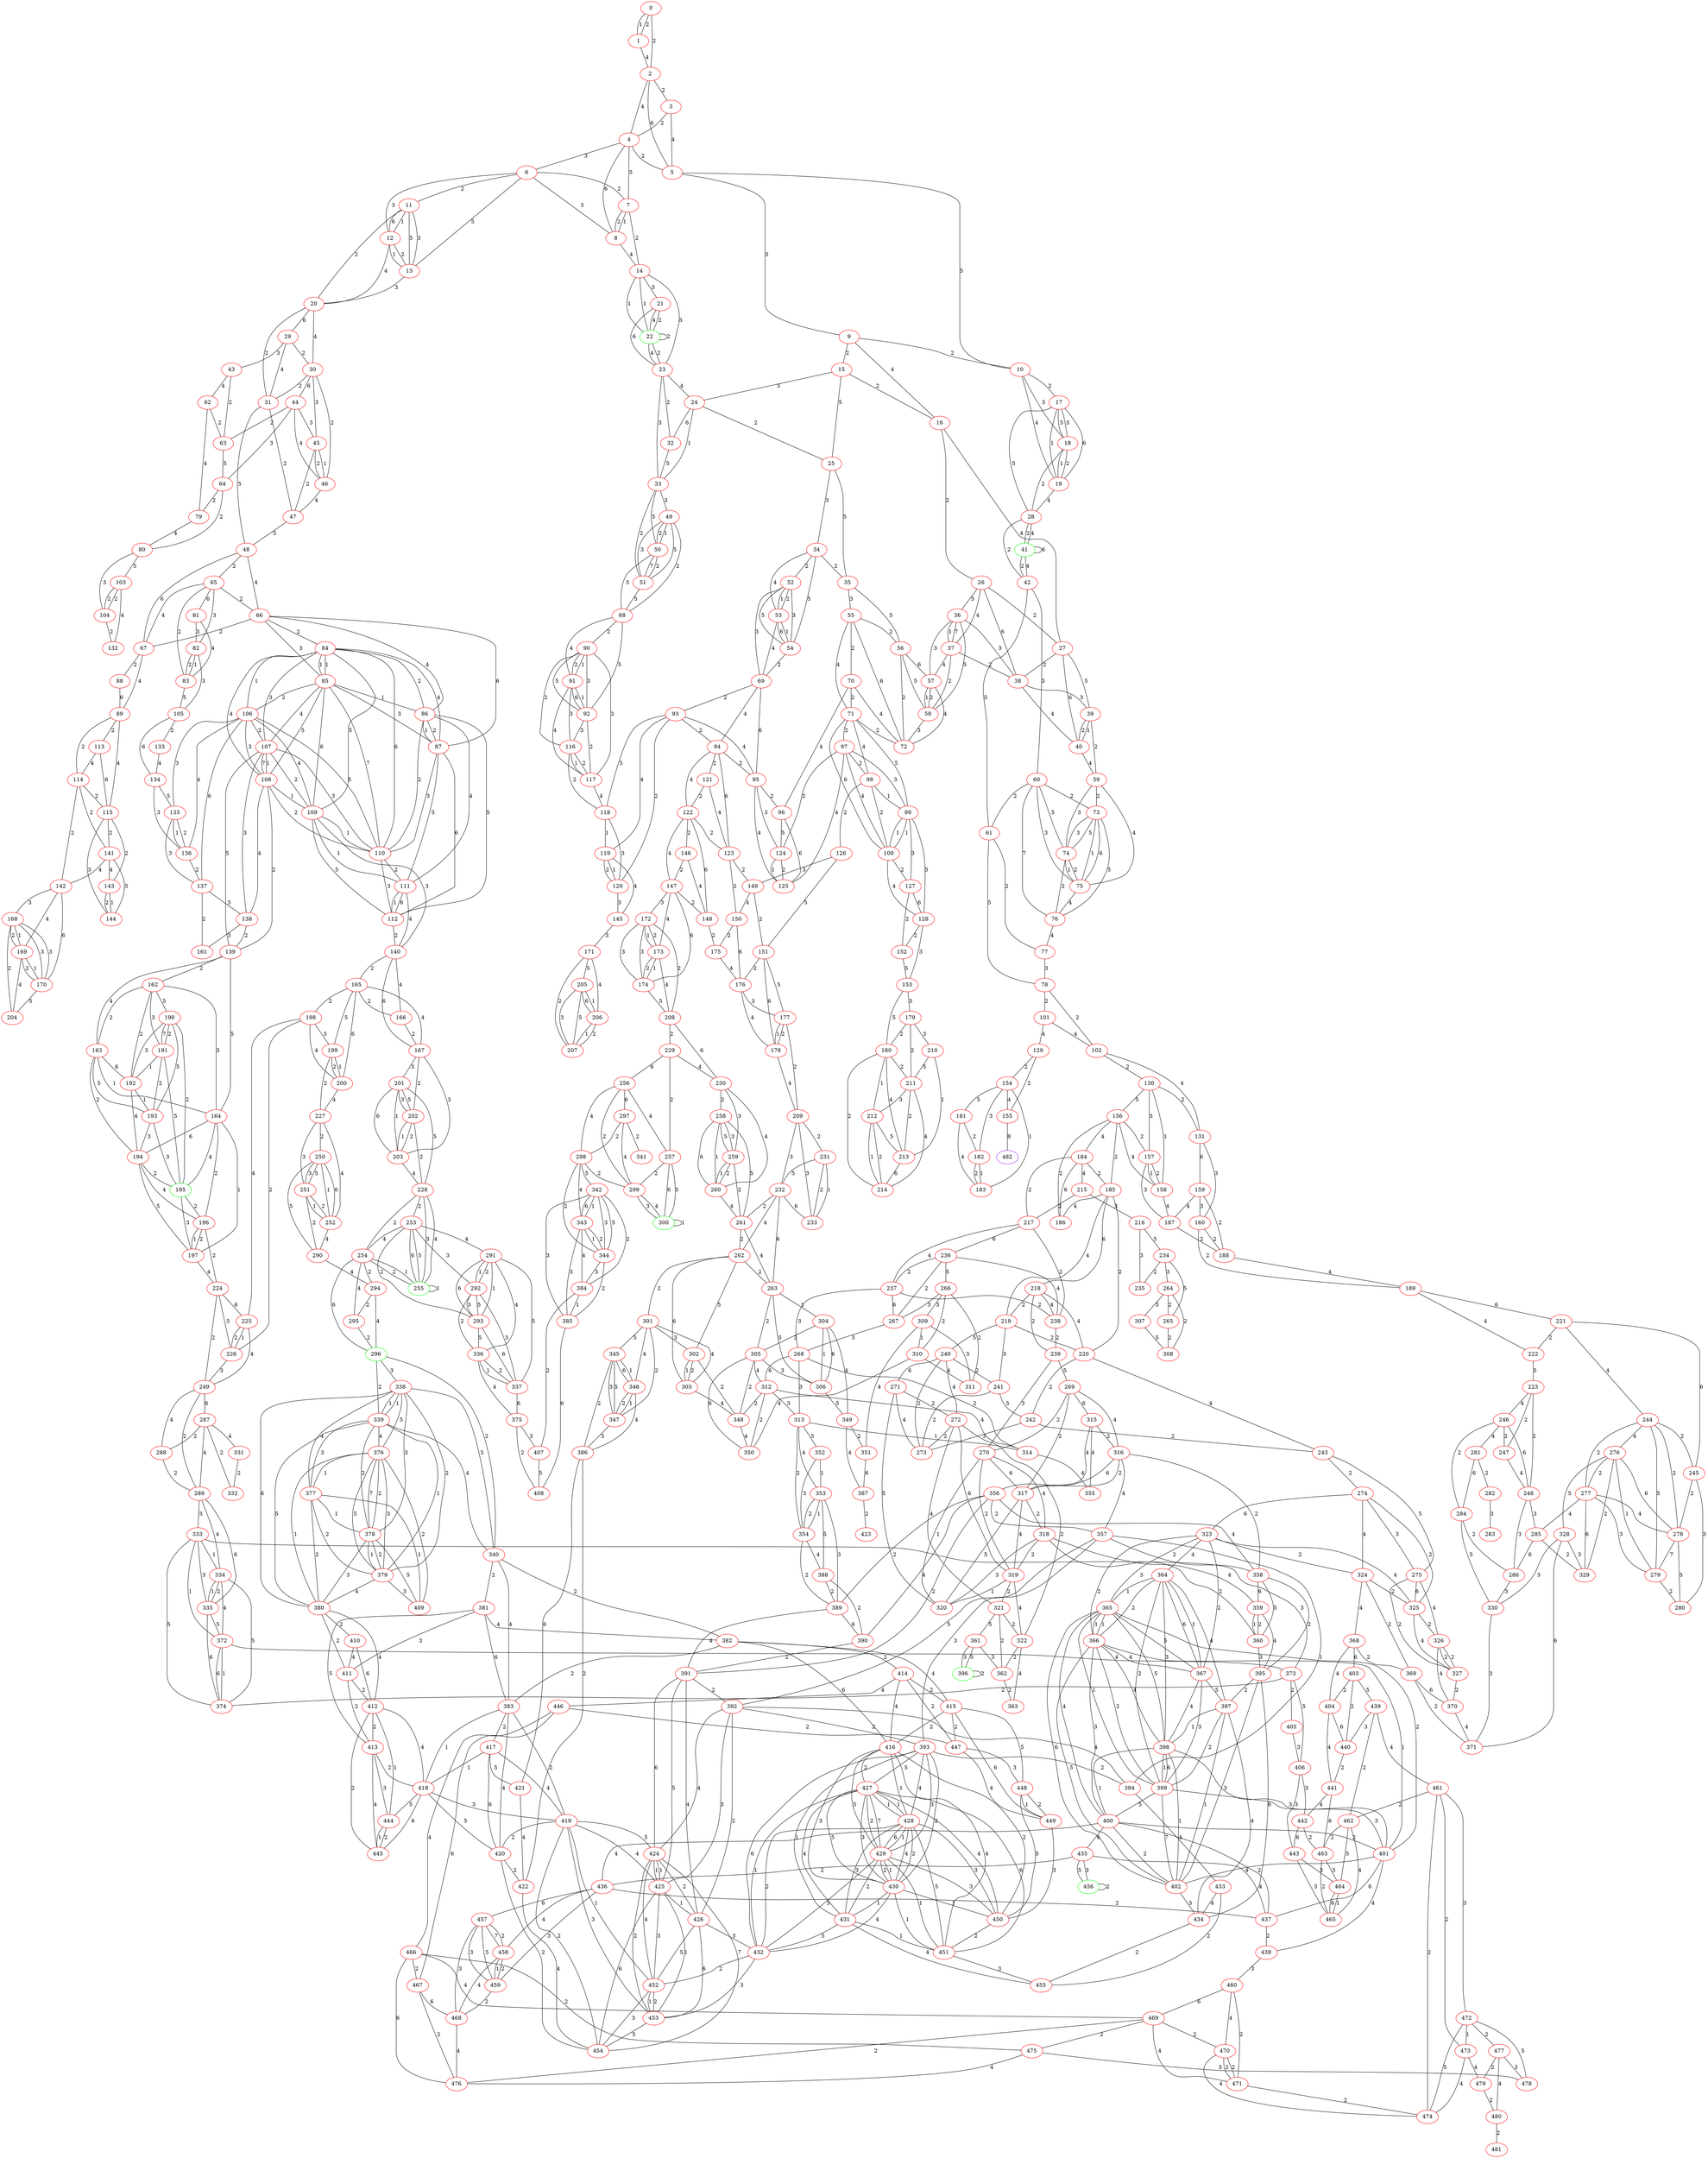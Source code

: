 graph "" {
0 [color=red, weight=1];
1 [color=red, weight=1];
2 [color=red, weight=1];
3 [color=red, weight=1];
4 [color=red, weight=1];
5 [color=red, weight=1];
6 [color=red, weight=1];
7 [color=red, weight=1];
8 [color=red, weight=1];
9 [color=red, weight=1];
10 [color=red, weight=1];
11 [color=red, weight=1];
12 [color=red, weight=1];
13 [color=red, weight=1];
14 [color=red, weight=1];
15 [color=red, weight=1];
16 [color=red, weight=1];
17 [color=red, weight=1];
18 [color=red, weight=1];
19 [color=red, weight=1];
20 [color=red, weight=1];
21 [color=red, weight=1];
22 [color=green, weight=2];
23 [color=red, weight=1];
24 [color=red, weight=1];
25 [color=red, weight=1];
26 [color=red, weight=1];
27 [color=red, weight=1];
28 [color=red, weight=1];
29 [color=red, weight=1];
30 [color=red, weight=1];
31 [color=red, weight=1];
32 [color=red, weight=1];
33 [color=red, weight=1];
34 [color=red, weight=1];
35 [color=red, weight=1];
36 [color=red, weight=1];
37 [color=red, weight=1];
38 [color=red, weight=1];
39 [color=red, weight=1];
40 [color=red, weight=1];
41 [color=green, weight=2];
42 [color=red, weight=1];
43 [color=red, weight=1];
44 [color=red, weight=1];
45 [color=red, weight=1];
46 [color=red, weight=1];
47 [color=red, weight=1];
48 [color=red, weight=1];
49 [color=red, weight=1];
50 [color=red, weight=1];
51 [color=red, weight=1];
52 [color=red, weight=1];
53 [color=red, weight=1];
54 [color=red, weight=1];
55 [color=red, weight=1];
56 [color=red, weight=1];
57 [color=red, weight=1];
58 [color=red, weight=1];
59 [color=red, weight=1];
60 [color=red, weight=1];
61 [color=red, weight=1];
62 [color=red, weight=1];
63 [color=red, weight=1];
64 [color=red, weight=1];
65 [color=red, weight=1];
66 [color=red, weight=1];
67 [color=red, weight=1];
68 [color=red, weight=1];
69 [color=red, weight=1];
70 [color=red, weight=1];
71 [color=red, weight=1];
72 [color=red, weight=1];
73 [color=red, weight=1];
74 [color=red, weight=1];
75 [color=red, weight=1];
76 [color=red, weight=1];
77 [color=red, weight=1];
78 [color=red, weight=1];
79 [color=red, weight=1];
80 [color=red, weight=1];
81 [color=red, weight=1];
82 [color=red, weight=1];
83 [color=red, weight=1];
84 [color=red, weight=1];
85 [color=red, weight=1];
86 [color=red, weight=1];
87 [color=red, weight=1];
88 [color=red, weight=1];
89 [color=red, weight=1];
90 [color=red, weight=1];
91 [color=red, weight=1];
92 [color=red, weight=1];
93 [color=red, weight=1];
94 [color=red, weight=1];
95 [color=red, weight=1];
96 [color=red, weight=1];
97 [color=red, weight=1];
98 [color=red, weight=1];
99 [color=red, weight=1];
100 [color=red, weight=1];
101 [color=red, weight=1];
102 [color=red, weight=1];
103 [color=red, weight=1];
104 [color=red, weight=1];
105 [color=red, weight=1];
106 [color=red, weight=1];
107 [color=red, weight=1];
108 [color=red, weight=1];
109 [color=red, weight=1];
110 [color=red, weight=1];
111 [color=red, weight=1];
112 [color=red, weight=1];
113 [color=red, weight=1];
114 [color=red, weight=1];
115 [color=red, weight=1];
116 [color=red, weight=1];
117 [color=red, weight=1];
118 [color=red, weight=1];
119 [color=red, weight=1];
120 [color=red, weight=1];
121 [color=red, weight=1];
122 [color=red, weight=1];
123 [color=red, weight=1];
124 [color=red, weight=1];
125 [color=red, weight=1];
126 [color=red, weight=1];
127 [color=red, weight=1];
128 [color=red, weight=1];
129 [color=red, weight=1];
130 [color=red, weight=1];
131 [color=red, weight=1];
132 [color=red, weight=1];
133 [color=red, weight=1];
134 [color=red, weight=1];
135 [color=red, weight=1];
136 [color=red, weight=1];
137 [color=red, weight=1];
138 [color=red, weight=1];
139 [color=red, weight=1];
140 [color=red, weight=1];
141 [color=red, weight=1];
142 [color=red, weight=1];
143 [color=red, weight=1];
144 [color=red, weight=1];
145 [color=red, weight=1];
146 [color=red, weight=1];
147 [color=red, weight=1];
148 [color=red, weight=1];
149 [color=red, weight=1];
150 [color=red, weight=1];
151 [color=red, weight=1];
152 [color=red, weight=1];
153 [color=red, weight=1];
154 [color=red, weight=1];
155 [color=red, weight=1];
156 [color=red, weight=1];
157 [color=red, weight=1];
158 [color=red, weight=1];
159 [color=red, weight=1];
160 [color=red, weight=1];
161 [color=red, weight=1];
162 [color=red, weight=1];
163 [color=red, weight=1];
164 [color=red, weight=1];
165 [color=red, weight=1];
166 [color=red, weight=1];
167 [color=red, weight=1];
168 [color=red, weight=1];
169 [color=red, weight=1];
170 [color=red, weight=1];
171 [color=red, weight=1];
172 [color=red, weight=1];
173 [color=red, weight=1];
174 [color=red, weight=1];
175 [color=red, weight=1];
176 [color=red, weight=1];
177 [color=red, weight=1];
178 [color=red, weight=1];
179 [color=red, weight=1];
180 [color=red, weight=1];
181 [color=red, weight=1];
182 [color=red, weight=1];
183 [color=red, weight=1];
184 [color=red, weight=1];
185 [color=red, weight=1];
186 [color=red, weight=1];
187 [color=red, weight=1];
188 [color=red, weight=1];
189 [color=red, weight=1];
190 [color=red, weight=1];
191 [color=red, weight=1];
192 [color=red, weight=1];
193 [color=red, weight=1];
194 [color=red, weight=1];
195 [color=green, weight=2];
196 [color=red, weight=1];
197 [color=red, weight=1];
198 [color=red, weight=1];
199 [color=red, weight=1];
200 [color=red, weight=1];
201 [color=red, weight=1];
202 [color=red, weight=1];
203 [color=red, weight=1];
204 [color=red, weight=1];
205 [color=red, weight=1];
206 [color=red, weight=1];
207 [color=red, weight=1];
208 [color=red, weight=1];
209 [color=red, weight=1];
210 [color=red, weight=1];
211 [color=red, weight=1];
212 [color=red, weight=1];
213 [color=red, weight=1];
214 [color=red, weight=1];
215 [color=red, weight=1];
216 [color=red, weight=1];
217 [color=red, weight=1];
218 [color=red, weight=1];
219 [color=red, weight=1];
220 [color=red, weight=1];
221 [color=red, weight=1];
222 [color=red, weight=1];
223 [color=red, weight=1];
224 [color=red, weight=1];
225 [color=red, weight=1];
226 [color=red, weight=1];
227 [color=red, weight=1];
228 [color=red, weight=1];
229 [color=red, weight=1];
230 [color=red, weight=1];
231 [color=red, weight=1];
232 [color=red, weight=1];
233 [color=red, weight=1];
234 [color=red, weight=1];
235 [color=red, weight=1];
236 [color=red, weight=1];
237 [color=red, weight=1];
238 [color=red, weight=1];
239 [color=red, weight=1];
240 [color=red, weight=1];
241 [color=red, weight=1];
242 [color=red, weight=1];
243 [color=red, weight=1];
244 [color=red, weight=1];
245 [color=red, weight=1];
246 [color=red, weight=1];
247 [color=red, weight=1];
248 [color=red, weight=1];
249 [color=red, weight=1];
250 [color=red, weight=1];
251 [color=red, weight=1];
252 [color=red, weight=1];
253 [color=red, weight=1];
254 [color=red, weight=1];
255 [color=green, weight=2];
256 [color=red, weight=1];
257 [color=red, weight=1];
258 [color=red, weight=1];
259 [color=red, weight=1];
260 [color=red, weight=1];
261 [color=red, weight=1];
262 [color=red, weight=1];
263 [color=red, weight=1];
264 [color=red, weight=1];
265 [color=red, weight=1];
266 [color=red, weight=1];
267 [color=red, weight=1];
268 [color=red, weight=1];
269 [color=red, weight=1];
270 [color=red, weight=1];
271 [color=red, weight=1];
272 [color=red, weight=1];
273 [color=red, weight=1];
274 [color=red, weight=1];
275 [color=red, weight=1];
276 [color=red, weight=1];
277 [color=red, weight=1];
278 [color=red, weight=1];
279 [color=red, weight=1];
280 [color=red, weight=1];
281 [color=red, weight=1];
282 [color=red, weight=1];
283 [color=red, weight=1];
284 [color=red, weight=1];
285 [color=red, weight=1];
286 [color=red, weight=1];
287 [color=red, weight=1];
288 [color=red, weight=1];
289 [color=red, weight=1];
290 [color=red, weight=1];
291 [color=red, weight=1];
292 [color=red, weight=1];
293 [color=red, weight=1];
294 [color=red, weight=1];
295 [color=red, weight=1];
296 [color=green, weight=2];
297 [color=red, weight=1];
298 [color=red, weight=1];
299 [color=red, weight=1];
300 [color=green, weight=2];
301 [color=red, weight=1];
302 [color=red, weight=1];
303 [color=red, weight=1];
304 [color=red, weight=1];
305 [color=red, weight=1];
306 [color=red, weight=1];
307 [color=red, weight=1];
308 [color=red, weight=1];
309 [color=red, weight=1];
310 [color=red, weight=1];
311 [color=red, weight=1];
312 [color=red, weight=1];
313 [color=red, weight=1];
314 [color=red, weight=1];
315 [color=red, weight=1];
316 [color=red, weight=1];
317 [color=red, weight=1];
318 [color=red, weight=1];
319 [color=red, weight=1];
320 [color=red, weight=1];
321 [color=red, weight=1];
322 [color=red, weight=1];
323 [color=red, weight=1];
324 [color=red, weight=1];
325 [color=red, weight=1];
326 [color=red, weight=1];
327 [color=red, weight=1];
328 [color=red, weight=1];
329 [color=red, weight=1];
330 [color=red, weight=1];
331 [color=red, weight=1];
332 [color=red, weight=1];
333 [color=red, weight=1];
334 [color=red, weight=1];
335 [color=red, weight=1];
336 [color=red, weight=1];
337 [color=red, weight=1];
338 [color=red, weight=1];
339 [color=red, weight=1];
340 [color=red, weight=1];
341 [color=red, weight=1];
342 [color=red, weight=1];
343 [color=red, weight=1];
344 [color=red, weight=1];
345 [color=red, weight=1];
346 [color=red, weight=1];
347 [color=red, weight=1];
348 [color=red, weight=1];
349 [color=red, weight=1];
350 [color=red, weight=1];
351 [color=red, weight=1];
352 [color=red, weight=1];
353 [color=red, weight=1];
354 [color=red, weight=1];
355 [color=red, weight=1];
356 [color=red, weight=1];
357 [color=red, weight=1];
358 [color=red, weight=1];
359 [color=red, weight=1];
360 [color=red, weight=1];
361 [color=red, weight=1];
362 [color=red, weight=1];
363 [color=red, weight=1];
364 [color=red, weight=1];
365 [color=red, weight=1];
366 [color=red, weight=1];
367 [color=red, weight=1];
368 [color=red, weight=1];
369 [color=red, weight=1];
370 [color=red, weight=1];
371 [color=red, weight=1];
372 [color=red, weight=1];
373 [color=red, weight=1];
374 [color=red, weight=1];
375 [color=red, weight=1];
376 [color=red, weight=1];
377 [color=red, weight=1];
378 [color=red, weight=1];
379 [color=red, weight=1];
380 [color=red, weight=1];
381 [color=red, weight=1];
382 [color=red, weight=1];
383 [color=red, weight=1];
384 [color=red, weight=1];
385 [color=red, weight=1];
386 [color=red, weight=1];
387 [color=red, weight=1];
388 [color=red, weight=1];
389 [color=red, weight=1];
390 [color=red, weight=1];
391 [color=red, weight=1];
392 [color=red, weight=1];
393 [color=red, weight=1];
394 [color=red, weight=1];
395 [color=red, weight=1];
396 [color=green, weight=2];
397 [color=red, weight=1];
398 [color=red, weight=1];
399 [color=red, weight=1];
400 [color=red, weight=1];
401 [color=red, weight=1];
402 [color=red, weight=1];
403 [color=red, weight=1];
404 [color=red, weight=1];
405 [color=red, weight=1];
406 [color=red, weight=1];
407 [color=red, weight=1];
408 [color=red, weight=1];
409 [color=red, weight=1];
410 [color=red, weight=1];
411 [color=red, weight=1];
412 [color=red, weight=1];
413 [color=red, weight=1];
414 [color=red, weight=1];
415 [color=red, weight=1];
416 [color=red, weight=1];
417 [color=red, weight=1];
418 [color=red, weight=1];
419 [color=red, weight=1];
420 [color=red, weight=1];
421 [color=red, weight=1];
422 [color=red, weight=1];
423 [color=red, weight=1];
424 [color=red, weight=1];
425 [color=red, weight=1];
426 [color=red, weight=1];
427 [color=red, weight=1];
428 [color=red, weight=1];
429 [color=red, weight=1];
430 [color=red, weight=1];
431 [color=red, weight=1];
432 [color=red, weight=1];
433 [color=red, weight=1];
434 [color=red, weight=1];
435 [color=red, weight=1];
436 [color=red, weight=1];
437 [color=red, weight=1];
438 [color=red, weight=1];
439 [color=red, weight=1];
440 [color=red, weight=1];
441 [color=red, weight=1];
442 [color=red, weight=1];
443 [color=red, weight=1];
444 [color=red, weight=1];
445 [color=red, weight=1];
446 [color=red, weight=1];
447 [color=red, weight=1];
448 [color=red, weight=1];
449 [color=red, weight=1];
450 [color=red, weight=1];
451 [color=red, weight=1];
452 [color=red, weight=1];
453 [color=red, weight=1];
454 [color=red, weight=1];
455 [color=red, weight=1];
456 [color=green, weight=2];
457 [color=red, weight=1];
458 [color=red, weight=1];
459 [color=red, weight=1];
460 [color=red, weight=1];
461 [color=red, weight=1];
462 [color=red, weight=1];
463 [color=red, weight=1];
464 [color=red, weight=1];
465 [color=red, weight=1];
466 [color=red, weight=1];
467 [color=red, weight=1];
468 [color=red, weight=1];
469 [color=red, weight=1];
470 [color=red, weight=1];
471 [color=red, weight=1];
472 [color=red, weight=1];
473 [color=red, weight=1];
474 [color=red, weight=1];
475 [color=red, weight=1];
476 [color=red, weight=1];
477 [color=red, weight=1];
478 [color=red, weight=1];
479 [color=red, weight=1];
480 [color=red, weight=1];
481 [color=red, weight=1];
482 [color=purple, weight=4];
0 -- 1  [key=0, label=2];
0 -- 1  [key=1, label=1];
0 -- 2  [key=0, label=2];
1 -- 2  [key=0, label=4];
2 -- 3  [key=0, label=2];
2 -- 4  [key=0, label=4];
2 -- 5  [key=0, label=6];
3 -- 4  [key=0, label=2];
3 -- 5  [key=0, label=4];
4 -- 5  [key=0, label=2];
4 -- 6  [key=0, label=3];
4 -- 7  [key=0, label=5];
4 -- 8  [key=0, label=6];
5 -- 9  [key=0, label=3];
5 -- 10  [key=0, label=5];
6 -- 7  [key=0, label=2];
6 -- 8  [key=0, label=3];
6 -- 11  [key=0, label=2];
6 -- 12  [key=0, label=3];
6 -- 13  [key=0, label=5];
7 -- 8  [key=0, label=2];
7 -- 8  [key=1, label=1];
7 -- 14  [key=0, label=2];
8 -- 14  [key=0, label=4];
9 -- 16  [key=0, label=4];
9 -- 10  [key=0, label=2];
9 -- 15  [key=0, label=2];
10 -- 18  [key=0, label=3];
10 -- 19  [key=0, label=4];
10 -- 17  [key=0, label=2];
11 -- 20  [key=0, label=2];
11 -- 12  [key=0, label=6];
11 -- 12  [key=1, label=1];
11 -- 13  [key=0, label=5];
11 -- 13  [key=1, label=3];
12 -- 20  [key=0, label=4];
12 -- 13  [key=0, label=1];
12 -- 13  [key=1, label=2];
13 -- 20  [key=0, label=3];
14 -- 23  [key=0, label=3];
14 -- 21  [key=0, label=3];
14 -- 22  [key=0, label=1];
14 -- 22  [key=1, label=1];
15 -- 24  [key=0, label=3];
15 -- 25  [key=0, label=5];
15 -- 16  [key=0, label=2];
16 -- 26  [key=0, label=2];
16 -- 27  [key=0, label=4];
17 -- 19  [key=0, label=6];
17 -- 19  [key=1, label=1];
17 -- 28  [key=0, label=5];
17 -- 18  [key=0, label=5];
17 -- 18  [key=1, label=3];
18 -- 19  [key=0, label=1];
18 -- 19  [key=1, label=2];
18 -- 28  [key=0, label=2];
19 -- 28  [key=0, label=4];
20 -- 29  [key=0, label=6];
20 -- 30  [key=0, label=4];
20 -- 31  [key=0, label=2];
21 -- 22  [key=0, label=2];
21 -- 22  [key=1, label=4];
21 -- 23  [key=0, label=6];
22 -- 22  [key=0, label=2];
22 -- 23  [key=0, label=4];
22 -- 23  [key=1, label=2];
23 -- 32  [key=0, label=2];
23 -- 33  [key=0, label=3];
23 -- 24  [key=0, label=4];
24 -- 32  [key=0, label=6];
24 -- 33  [key=0, label=1];
24 -- 25  [key=0, label=2];
25 -- 34  [key=0, label=3];
25 -- 35  [key=0, label=5];
26 -- 27  [key=0, label=2];
26 -- 36  [key=0, label=3];
26 -- 37  [key=0, label=4];
26 -- 38  [key=0, label=6];
27 -- 40  [key=0, label=6];
27 -- 38  [key=0, label=2];
27 -- 39  [key=0, label=5];
28 -- 41  [key=0, label=2];
28 -- 41  [key=1, label=4];
28 -- 42  [key=0, label=2];
29 -- 43  [key=0, label=3];
29 -- 30  [key=0, label=2];
29 -- 31  [key=0, label=4];
30 -- 44  [key=0, label=6];
30 -- 45  [key=0, label=3];
30 -- 46  [key=0, label=2];
30 -- 31  [key=0, label=2];
31 -- 48  [key=0, label=5];
31 -- 47  [key=0, label=2];
32 -- 33  [key=0, label=5];
33 -- 49  [key=0, label=3];
33 -- 50  [key=0, label=5];
33 -- 51  [key=0, label=2];
34 -- 35  [key=0, label=2];
34 -- 52  [key=0, label=2];
34 -- 53  [key=0, label=4];
34 -- 54  [key=0, label=5];
35 -- 56  [key=0, label=5];
35 -- 55  [key=0, label=3];
36 -- 57  [key=0, label=3];
36 -- 58  [key=0, label=5];
36 -- 37  [key=0, label=7];
36 -- 37  [key=1, label=1];
36 -- 38  [key=0, label=3];
37 -- 57  [key=0, label=4];
37 -- 58  [key=0, label=2];
37 -- 38  [key=0, label=2];
38 -- 39  [key=0, label=3];
38 -- 40  [key=0, label=4];
39 -- 40  [key=0, label=2];
39 -- 40  [key=1, label=1];
39 -- 59  [key=0, label=2];
40 -- 59  [key=0, label=4];
41 -- 41  [key=0, label=6];
41 -- 42  [key=0, label=4];
41 -- 42  [key=1, label=2];
42 -- 61  [key=0, label=5];
42 -- 60  [key=0, label=3];
43 -- 62  [key=0, label=4];
43 -- 63  [key=0, label=2];
44 -- 64  [key=0, label=3];
44 -- 46  [key=0, label=4];
44 -- 45  [key=0, label=3];
44 -- 63  [key=0, label=2];
45 -- 46  [key=0, label=1];
45 -- 46  [key=1, label=2];
45 -- 47  [key=0, label=2];
46 -- 47  [key=0, label=4];
47 -- 48  [key=0, label=3];
48 -- 65  [key=0, label=2];
48 -- 66  [key=0, label=4];
48 -- 67  [key=0, label=6];
49 -- 50  [key=0, label=2];
49 -- 50  [key=1, label=1];
49 -- 51  [key=0, label=5];
49 -- 51  [key=1, label=3];
49 -- 68  [key=0, label=2];
50 -- 51  [key=0, label=7];
50 -- 51  [key=1, label=2];
50 -- 68  [key=0, label=3];
51 -- 68  [key=0, label=5];
52 -- 53  [key=0, label=2];
52 -- 53  [key=1, label=1];
52 -- 54  [key=0, label=3];
52 -- 54  [key=1, label=5];
52 -- 69  [key=0, label=3];
53 -- 69  [key=0, label=4];
53 -- 54  [key=0, label=1];
53 -- 54  [key=1, label=6];
54 -- 69  [key=0, label=2];
55 -- 56  [key=0, label=2];
55 -- 72  [key=0, label=6];
55 -- 70  [key=0, label=2];
55 -- 71  [key=0, label=4];
56 -- 72  [key=0, label=2];
56 -- 57  [key=0, label=6];
56 -- 58  [key=0, label=5];
57 -- 72  [key=0, label=4];
57 -- 58  [key=0, label=2];
57 -- 58  [key=1, label=1];
58 -- 72  [key=0, label=3];
59 -- 73  [key=0, label=2];
59 -- 74  [key=0, label=3];
59 -- 75  [key=0, label=4];
60 -- 73  [key=0, label=2];
60 -- 74  [key=0, label=5];
60 -- 75  [key=0, label=3];
60 -- 76  [key=0, label=7];
60 -- 61  [key=0, label=2];
61 -- 77  [key=0, label=2];
61 -- 78  [key=0, label=5];
62 -- 63  [key=0, label=2];
62 -- 79  [key=0, label=4];
63 -- 64  [key=0, label=5];
64 -- 80  [key=0, label=2];
64 -- 79  [key=0, label=2];
65 -- 66  [key=0, label=2];
65 -- 67  [key=0, label=4];
65 -- 81  [key=0, label=6];
65 -- 82  [key=0, label=3];
65 -- 83  [key=0, label=2];
66 -- 67  [key=0, label=2];
66 -- 84  [key=0, label=2];
66 -- 85  [key=0, label=3];
66 -- 86  [key=0, label=4];
66 -- 87  [key=0, label=6];
67 -- 88  [key=0, label=2];
67 -- 89  [key=0, label=4];
68 -- 90  [key=0, label=2];
68 -- 91  [key=0, label=4];
68 -- 92  [key=0, label=5];
69 -- 93  [key=0, label=2];
69 -- 94  [key=0, label=4];
69 -- 95  [key=0, label=6];
70 -- 96  [key=0, label=4];
70 -- 72  [key=0, label=4];
70 -- 71  [key=0, label=2];
71 -- 97  [key=0, label=2];
71 -- 98  [key=0, label=4];
71 -- 99  [key=0, label=5];
71 -- 100  [key=0, label=6];
71 -- 72  [key=0, label=2];
73 -- 76  [key=0, label=5];
73 -- 74  [key=0, label=3];
73 -- 74  [key=1, label=5];
73 -- 75  [key=0, label=1];
73 -- 75  [key=1, label=6];
74 -- 76  [key=0, label=2];
74 -- 75  [key=0, label=2];
74 -- 75  [key=1, label=1];
75 -- 76  [key=0, label=4];
76 -- 77  [key=0, label=4];
77 -- 78  [key=0, label=3];
78 -- 101  [key=0, label=2];
78 -- 102  [key=0, label=2];
79 -- 80  [key=0, label=4];
80 -- 104  [key=0, label=3];
80 -- 103  [key=0, label=5];
81 -- 82  [key=0, label=3];
81 -- 83  [key=0, label=4];
82 -- 105  [key=0, label=3];
82 -- 83  [key=0, label=2];
82 -- 83  [key=1, label=1];
83 -- 105  [key=0, label=5];
84 -- 106  [key=0, label=1];
84 -- 107  [key=0, label=3];
84 -- 108  [key=0, label=4];
84 -- 109  [key=0, label=5];
84 -- 110  [key=0, label=6];
84 -- 85  [key=0, label=1];
84 -- 85  [key=1, label=1];
84 -- 86  [key=0, label=2];
84 -- 87  [key=0, label=4];
85 -- 106  [key=0, label=2];
85 -- 107  [key=0, label=4];
85 -- 108  [key=0, label=5];
85 -- 109  [key=0, label=6];
85 -- 110  [key=0, label=7];
85 -- 86  [key=0, label=1];
85 -- 87  [key=0, label=3];
86 -- 110  [key=0, label=2];
86 -- 111  [key=0, label=4];
86 -- 112  [key=0, label=5];
86 -- 87  [key=0, label=1];
86 -- 87  [key=1, label=2];
87 -- 110  [key=0, label=3];
87 -- 111  [key=0, label=5];
87 -- 112  [key=0, label=6];
88 -- 89  [key=0, label=6];
89 -- 113  [key=0, label=2];
89 -- 114  [key=0, label=2];
89 -- 115  [key=0, label=4];
90 -- 116  [key=0, label=2];
90 -- 91  [key=0, label=1];
90 -- 91  [key=1, label=2];
90 -- 92  [key=0, label=5];
90 -- 92  [key=1, label=3];
90 -- 117  [key=0, label=3];
91 -- 116  [key=0, label=3];
91 -- 92  [key=0, label=6];
91 -- 92  [key=1, label=1];
91 -- 117  [key=0, label=4];
92 -- 116  [key=0, label=3];
92 -- 117  [key=0, label=2];
93 -- 118  [key=0, label=5];
93 -- 119  [key=0, label=4];
93 -- 120  [key=0, label=2];
93 -- 94  [key=0, label=2];
93 -- 95  [key=0, label=4];
94 -- 121  [key=0, label=2];
94 -- 122  [key=0, label=4];
94 -- 123  [key=0, label=6];
94 -- 95  [key=0, label=2];
95 -- 96  [key=0, label=2];
95 -- 124  [key=0, label=3];
95 -- 125  [key=0, label=4];
96 -- 124  [key=0, label=5];
96 -- 125  [key=0, label=6];
97 -- 98  [key=0, label=2];
97 -- 99  [key=0, label=3];
97 -- 100  [key=0, label=4];
97 -- 124  [key=0, label=2];
97 -- 125  [key=0, label=4];
98 -- 99  [key=0, label=1];
98 -- 100  [key=0, label=2];
98 -- 126  [key=0, label=2];
99 -- 128  [key=0, label=3];
99 -- 100  [key=0, label=1];
99 -- 100  [key=1, label=1];
99 -- 127  [key=0, label=3];
100 -- 128  [key=0, label=4];
100 -- 127  [key=0, label=2];
101 -- 129  [key=0, label=4];
101 -- 102  [key=0, label=4];
102 -- 130  [key=0, label=2];
102 -- 131  [key=0, label=4];
103 -- 104  [key=0, label=2];
103 -- 104  [key=1, label=2];
103 -- 132  [key=0, label=4];
104 -- 132  [key=0, label=2];
105 -- 133  [key=0, label=2];
105 -- 134  [key=0, label=6];
106 -- 135  [key=0, label=3];
106 -- 136  [key=0, label=4];
106 -- 137  [key=0, label=6];
106 -- 107  [key=0, label=2];
106 -- 108  [key=0, label=3];
106 -- 109  [key=0, label=4];
106 -- 110  [key=0, label=5];
107 -- 139  [key=0, label=5];
107 -- 108  [key=0, label=7];
107 -- 108  [key=1, label=1];
107 -- 109  [key=0, label=2];
107 -- 110  [key=0, label=3];
107 -- 138  [key=0, label=3];
108 -- 139  [key=0, label=2];
108 -- 109  [key=0, label=1];
108 -- 110  [key=0, label=2];
108 -- 138  [key=0, label=4];
109 -- 140  [key=0, label=3];
109 -- 110  [key=0, label=1];
109 -- 111  [key=0, label=1];
109 -- 112  [key=0, label=5];
110 -- 111  [key=0, label=2];
110 -- 112  [key=0, label=3];
111 -- 140  [key=0, label=4];
111 -- 112  [key=0, label=1];
111 -- 112  [key=1, label=6];
112 -- 140  [key=0, label=2];
113 -- 114  [key=0, label=4];
113 -- 115  [key=0, label=6];
114 -- 115  [key=0, label=2];
114 -- 141  [key=0, label=2];
114 -- 142  [key=0, label=2];
115 -- 141  [key=0, label=2];
115 -- 143  [key=0, label=2];
115 -- 144  [key=0, label=3];
116 -- 117  [key=0, label=1];
116 -- 117  [key=1, label=2];
116 -- 118  [key=0, label=2];
117 -- 118  [key=0, label=4];
118 -- 120  [key=0, label=3];
118 -- 119  [key=0, label=1];
119 -- 120  [key=0, label=2];
119 -- 120  [key=1, label=1];
119 -- 145  [key=0, label=4];
120 -- 145  [key=0, label=3];
121 -- 122  [key=0, label=2];
121 -- 123  [key=0, label=4];
122 -- 146  [key=0, label=2];
122 -- 147  [key=0, label=4];
122 -- 148  [key=0, label=6];
122 -- 123  [key=0, label=2];
123 -- 149  [key=0, label=2];
123 -- 150  [key=0, label=2];
124 -- 125  [key=0, label=1];
124 -- 125  [key=1, label=2];
126 -- 149  [key=0, label=3];
126 -- 151  [key=0, label=5];
127 -- 128  [key=0, label=6];
127 -- 152  [key=0, label=2];
128 -- 152  [key=0, label=2];
128 -- 153  [key=0, label=3];
129 -- 154  [key=0, label=2];
129 -- 155  [key=0, label=2];
130 -- 131  [key=0, label=2];
130 -- 156  [key=0, label=5];
130 -- 157  [key=0, label=3];
130 -- 158  [key=0, label=1];
131 -- 160  [key=0, label=3];
131 -- 159  [key=0, label=6];
133 -- 134  [key=0, label=4];
134 -- 136  [key=0, label=3];
134 -- 135  [key=0, label=5];
135 -- 136  [key=0, label=1];
135 -- 136  [key=1, label=2];
135 -- 137  [key=0, label=3];
136 -- 137  [key=0, label=2];
137 -- 161  [key=0, label=2];
137 -- 138  [key=0, label=5];
138 -- 139  [key=0, label=2];
138 -- 161  [key=0, label=3];
139 -- 162  [key=0, label=2];
139 -- 163  [key=0, label=4];
139 -- 164  [key=0, label=5];
140 -- 165  [key=0, label=2];
140 -- 166  [key=0, label=4];
140 -- 167  [key=0, label=6];
141 -- 144  [key=0, label=5];
141 -- 142  [key=0, label=4];
141 -- 143  [key=0, label=4];
142 -- 168  [key=0, label=3];
142 -- 169  [key=0, label=4];
142 -- 170  [key=0, label=6];
143 -- 144  [key=0, label=2];
143 -- 144  [key=1, label=1];
145 -- 171  [key=0, label=3];
146 -- 147  [key=0, label=2];
146 -- 148  [key=0, label=4];
147 -- 172  [key=0, label=3];
147 -- 173  [key=0, label=4];
147 -- 174  [key=0, label=6];
147 -- 148  [key=0, label=2];
148 -- 175  [key=0, label=2];
149 -- 150  [key=0, label=4];
149 -- 151  [key=0, label=2];
150 -- 176  [key=0, label=6];
150 -- 175  [key=0, label=2];
151 -- 176  [key=0, label=2];
151 -- 177  [key=0, label=5];
151 -- 178  [key=0, label=6];
152 -- 153  [key=0, label=5];
153 -- 179  [key=0, label=3];
153 -- 180  [key=0, label=5];
154 -- 155  [key=0, label=4];
154 -- 181  [key=0, label=5];
154 -- 182  [key=0, label=3];
154 -- 183  [key=0, label=1];
155 -- 482  [key=0, label=8];
156 -- 184  [key=0, label=4];
156 -- 185  [key=0, label=2];
156 -- 186  [key=0, label=2];
156 -- 157  [key=0, label=2];
156 -- 158  [key=0, label=4];
157 -- 187  [key=0, label=3];
157 -- 158  [key=0, label=1];
157 -- 158  [key=1, label=2];
158 -- 187  [key=0, label=4];
159 -- 160  [key=0, label=3];
159 -- 187  [key=0, label=4];
159 -- 188  [key=0, label=2];
160 -- 188  [key=0, label=2];
160 -- 189  [key=0, label=2];
162 -- 192  [key=0, label=2];
162 -- 163  [key=0, label=2];
162 -- 164  [key=0, label=3];
162 -- 190  [key=0, label=5];
162 -- 191  [key=0, label=3];
163 -- 192  [key=0, label=6];
163 -- 193  [key=0, label=5];
163 -- 194  [key=0, label=2];
163 -- 164  [key=0, label=1];
164 -- 194  [key=0, label=6];
164 -- 195  [key=0, label=4];
164 -- 196  [key=0, label=2];
164 -- 197  [key=0, label=1];
165 -- 198  [key=0, label=2];
165 -- 166  [key=0, label=2];
165 -- 167  [key=0, label=4];
165 -- 200  [key=0, label=6];
165 -- 199  [key=0, label=5];
166 -- 167  [key=0, label=2];
167 -- 201  [key=0, label=3];
167 -- 202  [key=0, label=2];
167 -- 203  [key=0, label=3];
168 -- 169  [key=0, label=2];
168 -- 169  [key=1, label=1];
168 -- 170  [key=0, label=3];
168 -- 170  [key=1, label=3];
168 -- 204  [key=0, label=2];
169 -- 170  [key=0, label=1];
169 -- 170  [key=1, label=2];
169 -- 204  [key=0, label=4];
170 -- 204  [key=0, label=5];
171 -- 205  [key=0, label=5];
171 -- 206  [key=0, label=4];
171 -- 207  [key=0, label=2];
172 -- 208  [key=0, label=2];
172 -- 173  [key=0, label=2];
172 -- 173  [key=1, label=1];
172 -- 174  [key=0, label=3];
172 -- 174  [key=1, label=3];
173 -- 208  [key=0, label=4];
173 -- 174  [key=0, label=1];
173 -- 174  [key=1, label=2];
174 -- 208  [key=0, label=5];
175 -- 176  [key=0, label=4];
176 -- 177  [key=0, label=3];
176 -- 178  [key=0, label=4];
177 -- 209  [key=0, label=2];
177 -- 178  [key=0, label=1];
177 -- 178  [key=1, label=2];
178 -- 209  [key=0, label=4];
179 -- 210  [key=0, label=3];
179 -- 211  [key=0, label=2];
179 -- 180  [key=0, label=2];
180 -- 211  [key=0, label=2];
180 -- 212  [key=0, label=1];
180 -- 213  [key=0, label=4];
180 -- 214  [key=0, label=2];
181 -- 182  [key=0, label=2];
181 -- 183  [key=0, label=4];
182 -- 183  [key=0, label=1];
182 -- 183  [key=1, label=2];
184 -- 217  [key=0, label=2];
184 -- 186  [key=0, label=6];
184 -- 185  [key=0, label=2];
184 -- 215  [key=0, label=4];
185 -- 186  [key=0, label=4];
185 -- 219  [key=0, label=4];
185 -- 220  [key=0, label=2];
185 -- 218  [key=0, label=6];
187 -- 188  [key=0, label=2];
188 -- 189  [key=0, label=4];
189 -- 221  [key=0, label=6];
189 -- 222  [key=0, label=4];
190 -- 192  [key=0, label=3];
190 -- 193  [key=0, label=5];
190 -- 195  [key=0, label=2];
190 -- 191  [key=0, label=2];
190 -- 191  [key=1, label=7];
191 -- 192  [key=0, label=1];
191 -- 193  [key=0, label=2];
191 -- 195  [key=0, label=5];
192 -- 193  [key=0, label=1];
192 -- 194  [key=0, label=4];
193 -- 194  [key=0, label=3];
193 -- 195  [key=0, label=3];
194 -- 196  [key=0, label=4];
194 -- 197  [key=0, label=5];
194 -- 195  [key=0, label=2];
195 -- 196  [key=0, label=2];
195 -- 197  [key=0, label=3];
196 -- 224  [key=0, label=2];
196 -- 197  [key=0, label=2];
196 -- 197  [key=1, label=1];
197 -- 224  [key=0, label=4];
198 -- 200  [key=0, label=4];
198 -- 225  [key=0, label=4];
198 -- 226  [key=0, label=2];
198 -- 199  [key=0, label=3];
199 -- 200  [key=0, label=1];
199 -- 200  [key=1, label=2];
199 -- 227  [key=0, label=2];
200 -- 227  [key=0, label=4];
201 -- 202  [key=0, label=5];
201 -- 202  [key=1, label=3];
201 -- 203  [key=0, label=6];
201 -- 203  [key=1, label=1];
201 -- 228  [key=0, label=5];
202 -- 203  [key=0, label=1];
202 -- 203  [key=1, label=2];
202 -- 228  [key=0, label=2];
203 -- 228  [key=0, label=4];
205 -- 206  [key=0, label=1];
205 -- 206  [key=1, label=6];
205 -- 207  [key=0, label=3];
205 -- 207  [key=1, label=5];
206 -- 207  [key=0, label=2];
206 -- 207  [key=1, label=1];
208 -- 229  [key=0, label=2];
208 -- 230  [key=0, label=6];
209 -- 232  [key=0, label=3];
209 -- 233  [key=0, label=3];
209 -- 231  [key=0, label=2];
210 -- 213  [key=0, label=1];
210 -- 211  [key=0, label=5];
211 -- 212  [key=0, label=3];
211 -- 213  [key=0, label=2];
211 -- 214  [key=0, label=4];
212 -- 213  [key=0, label=5];
212 -- 214  [key=0, label=1];
212 -- 214  [key=1, label=2];
213 -- 214  [key=0, label=6];
215 -- 217  [key=0, label=2];
215 -- 216  [key=0, label=3];
216 -- 234  [key=0, label=5];
216 -- 235  [key=0, label=3];
217 -- 236  [key=0, label=6];
217 -- 237  [key=0, label=4];
217 -- 238  [key=0, label=2];
218 -- 219  [key=0, label=2];
218 -- 220  [key=0, label=4];
218 -- 238  [key=0, label=4];
218 -- 239  [key=0, label=2];
219 -- 240  [key=0, label=5];
219 -- 241  [key=0, label=3];
219 -- 220  [key=0, label=2];
220 -- 242  [key=0, label=2];
220 -- 243  [key=0, label=4];
221 -- 244  [key=0, label=4];
221 -- 222  [key=0, label=2];
221 -- 245  [key=0, label=6];
222 -- 223  [key=0, label=5];
223 -- 248  [key=0, label=2];
223 -- 246  [key=0, label=4];
223 -- 247  [key=0, label=2];
224 -- 225  [key=0, label=6];
224 -- 226  [key=0, label=5];
224 -- 249  [key=0, label=2];
225 -- 249  [key=0, label=4];
225 -- 226  [key=0, label=1];
225 -- 226  [key=1, label=2];
226 -- 249  [key=0, label=3];
227 -- 250  [key=0, label=2];
227 -- 251  [key=0, label=3];
227 -- 252  [key=0, label=4];
228 -- 253  [key=0, label=2];
228 -- 254  [key=0, label=2];
228 -- 255  [key=0, label=3];
228 -- 255  [key=1, label=4];
229 -- 256  [key=0, label=6];
229 -- 230  [key=0, label=4];
229 -- 257  [key=0, label=2];
230 -- 258  [key=0, label=2];
230 -- 259  [key=0, label=3];
230 -- 260  [key=0, label=4];
231 -- 232  [key=0, label=5];
231 -- 233  [key=0, label=2];
231 -- 233  [key=1, label=1];
232 -- 261  [key=0, label=2];
232 -- 262  [key=0, label=4];
232 -- 263  [key=0, label=6];
232 -- 233  [key=0, label=6];
234 -- 264  [key=0, label=3];
234 -- 265  [key=0, label=5];
234 -- 235  [key=0, label=2];
236 -- 266  [key=0, label=5];
236 -- 267  [key=0, label=2];
236 -- 237  [key=0, label=2];
236 -- 238  [key=0, label=4];
237 -- 267  [key=0, label=6];
237 -- 238  [key=0, label=2];
237 -- 268  [key=0, label=3];
238 -- 239  [key=0, label=2];
239 -- 269  [key=0, label=5];
239 -- 270  [key=0, label=3];
240 -- 272  [key=0, label=4];
240 -- 241  [key=0, label=2];
240 -- 273  [key=0, label=2];
240 -- 271  [key=0, label=6];
241 -- 273  [key=0, label=2];
241 -- 242  [key=0, label=5];
242 -- 243  [key=0, label=2];
242 -- 273  [key=0, label=3];
243 -- 275  [key=0, label=5];
243 -- 274  [key=0, label=2];
244 -- 276  [key=0, label=4];
244 -- 277  [key=0, label=2];
244 -- 278  [key=0, label=2];
244 -- 279  [key=0, label=5];
244 -- 245  [key=0, label=2];
245 -- 280  [key=0, label=3];
245 -- 278  [key=0, label=2];
246 -- 248  [key=0, label=6];
246 -- 281  [key=0, label=4];
246 -- 247  [key=0, label=2];
246 -- 284  [key=0, label=2];
247 -- 248  [key=0, label=4];
248 -- 286  [key=0, label=3];
248 -- 285  [key=0, label=3];
249 -- 289  [key=0, label=2];
249 -- 288  [key=0, label=4];
249 -- 287  [key=0, label=6];
250 -- 290  [key=0, label=5];
250 -- 251  [key=0, label=3];
250 -- 251  [key=1, label=5];
250 -- 252  [key=0, label=1];
250 -- 252  [key=1, label=6];
251 -- 252  [key=0, label=2];
251 -- 252  [key=1, label=1];
251 -- 290  [key=0, label=2];
252 -- 290  [key=0, label=4];
253 -- 291  [key=0, label=4];
253 -- 293  [key=0, label=2];
253 -- 292  [key=0, label=3];
253 -- 254  [key=0, label=4];
253 -- 255  [key=0, label=5];
253 -- 255  [key=1, label=6];
254 -- 294  [key=0, label=2];
254 -- 295  [key=0, label=4];
254 -- 296  [key=0, label=6];
254 -- 255  [key=0, label=1];
254 -- 255  [key=1, label=2];
255 -- 255  [key=0, label=1];
256 -- 297  [key=0, label=6];
256 -- 298  [key=0, label=4];
256 -- 299  [key=0, label=2];
256 -- 257  [key=0, label=4];
257 -- 299  [key=0, label=2];
257 -- 300  [key=0, label=5];
257 -- 300  [key=1, label=6];
258 -- 259  [key=0, label=5];
258 -- 259  [key=1, label=3];
258 -- 260  [key=0, label=6];
258 -- 260  [key=1, label=1];
258 -- 261  [key=0, label=5];
259 -- 260  [key=0, label=1];
259 -- 260  [key=1, label=2];
259 -- 261  [key=0, label=2];
260 -- 261  [key=0, label=4];
261 -- 262  [key=0, label=2];
261 -- 263  [key=0, label=4];
262 -- 263  [key=0, label=2];
262 -- 301  [key=0, label=2];
262 -- 302  [key=0, label=5];
262 -- 303  [key=0, label=6];
263 -- 304  [key=0, label=1];
263 -- 305  [key=0, label=2];
263 -- 306  [key=0, label=5];
264 -- 265  [key=0, label=2];
264 -- 307  [key=0, label=3];
264 -- 308  [key=0, label=2];
265 -- 308  [key=0, label=2];
266 -- 267  [key=0, label=3];
266 -- 309  [key=0, label=3];
266 -- 310  [key=0, label=2];
266 -- 311  [key=0, label=2];
267 -- 268  [key=0, label=3];
268 -- 312  [key=0, label=6];
268 -- 313  [key=0, label=3];
268 -- 314  [key=0, label=2];
269 -- 315  [key=0, label=6];
269 -- 316  [key=0, label=4];
269 -- 317  [key=0, label=2];
269 -- 270  [key=0, label=2];
270 -- 320  [key=0, label=1];
270 -- 317  [key=0, label=6];
270 -- 318  [key=0, label=4];
270 -- 319  [key=0, label=2];
271 -- 320  [key=0, label=5];
271 -- 272  [key=0, label=2];
271 -- 273  [key=0, label=4];
272 -- 321  [key=0, label=4];
272 -- 322  [key=0, label=2];
272 -- 273  [key=0, label=2];
272 -- 319  [key=0, label=6];
274 -- 275  [key=0, label=3];
274 -- 323  [key=0, label=6];
274 -- 324  [key=0, label=4];
274 -- 325  [key=0, label=2];
275 -- 325  [key=0, label=6];
275 -- 326  [key=0, label=4];
275 -- 327  [key=0, label=2];
276 -- 328  [key=0, label=5];
276 -- 329  [key=0, label=2];
276 -- 277  [key=0, label=2];
276 -- 278  [key=0, label=6];
276 -- 279  [key=0, label=1];
277 -- 329  [key=0, label=6];
277 -- 278  [key=0, label=4];
277 -- 279  [key=0, label=3];
277 -- 285  [key=0, label=4];
278 -- 279  [key=0, label=7];
278 -- 280  [key=0, label=5];
279 -- 280  [key=0, label=2];
281 -- 282  [key=0, label=2];
281 -- 284  [key=0, label=6];
282 -- 283  [key=0, label=3];
284 -- 330  [key=0, label=5];
284 -- 286  [key=0, label=2];
285 -- 329  [key=0, label=2];
285 -- 286  [key=0, label=6];
286 -- 330  [key=0, label=3];
287 -- 288  [key=0, label=2];
287 -- 331  [key=0, label=4];
287 -- 332  [key=0, label=2];
287 -- 289  [key=0, label=4];
288 -- 289  [key=0, label=2];
289 -- 333  [key=0, label=3];
289 -- 334  [key=0, label=4];
289 -- 335  [key=0, label=6];
290 -- 294  [key=0, label=4];
291 -- 336  [key=0, label=4];
291 -- 337  [key=0, label=5];
291 -- 292  [key=0, label=2];
291 -- 292  [key=1, label=1];
291 -- 293  [key=0, label=1];
291 -- 293  [key=1, label=6];
292 -- 336  [key=0, label=2];
292 -- 337  [key=0, label=3];
292 -- 293  [key=0, label=3];
292 -- 293  [key=1, label=5];
293 -- 336  [key=0, label=5];
293 -- 337  [key=0, label=6];
294 -- 296  [key=0, label=4];
294 -- 295  [key=0, label=2];
295 -- 296  [key=0, label=2];
296 -- 338  [key=0, label=3];
296 -- 339  [key=0, label=2];
296 -- 340  [key=0, label=2];
297 -- 298  [key=0, label=2];
297 -- 299  [key=0, label=4];
297 -- 341  [key=0, label=2];
298 -- 299  [key=0, label=2];
298 -- 342  [key=0, label=5];
298 -- 343  [key=0, label=4];
298 -- 344  [key=0, label=2];
299 -- 300  [key=0, label=3];
299 -- 300  [key=1, label=4];
300 -- 300  [key=0, label=1];
301 -- 302  [key=0, label=3];
301 -- 303  [key=0, label=4];
301 -- 345  [key=0, label=5];
301 -- 346  [key=0, label=4];
301 -- 347  [key=0, label=2];
302 -- 348  [key=0, label=2];
302 -- 303  [key=0, label=1];
302 -- 303  [key=1, label=2];
303 -- 348  [key=0, label=4];
304 -- 305  [key=0, label=3];
304 -- 306  [key=0, label=6];
304 -- 306  [key=1, label=1];
304 -- 349  [key=0, label=4];
305 -- 306  [key=0, label=3];
305 -- 312  [key=0, label=4];
305 -- 348  [key=0, label=2];
305 -- 350  [key=0, label=6];
306 -- 349  [key=0, label=5];
307 -- 308  [key=0, label=5];
309 -- 311  [key=0, label=5];
309 -- 310  [key=0, label=1];
309 -- 351  [key=0, label=4];
310 -- 350  [key=0, label=4];
310 -- 311  [key=0, label=4];
312 -- 313  [key=0, label=3];
312 -- 314  [key=0, label=4];
312 -- 348  [key=0, label=2];
312 -- 350  [key=0, label=2];
313 -- 352  [key=0, label=5];
313 -- 353  [key=0, label=4];
313 -- 354  [key=0, label=2];
313 -- 314  [key=0, label=1];
314 -- 355  [key=0, label=4];
315 -- 355  [key=0, label=4];
315 -- 316  [key=0, label=2];
315 -- 317  [key=0, label=4];
316 -- 356  [key=0, label=6];
316 -- 357  [key=0, label=4];
316 -- 358  [key=0, label=2];
316 -- 317  [key=0, label=2];
317 -- 320  [key=0, label=5];
317 -- 318  [key=0, label=2];
317 -- 319  [key=0, label=4];
318 -- 320  [key=0, label=3];
318 -- 359  [key=0, label=4];
318 -- 360  [key=0, label=2];
318 -- 319  [key=0, label=2];
319 -- 320  [key=0, label=1];
319 -- 321  [key=0, label=2];
319 -- 322  [key=0, label=4];
321 -- 361  [key=0, label=5];
321 -- 322  [key=0, label=2];
321 -- 362  [key=0, label=2];
322 -- 362  [key=0, label=2];
322 -- 363  [key=0, label=4];
323 -- 324  [key=0, label=2];
323 -- 325  [key=0, label=4];
323 -- 364  [key=0, label=4];
323 -- 365  [key=0, label=3];
323 -- 366  [key=0, label=2];
323 -- 367  [key=0, label=2];
324 -- 368  [key=0, label=4];
324 -- 369  [key=0, label=2];
324 -- 325  [key=0, label=2];
325 -- 326  [key=0, label=2];
325 -- 327  [key=0, label=4];
326 -- 370  [key=0, label=4];
326 -- 327  [key=0, label=2];
326 -- 327  [key=1, label=2];
327 -- 370  [key=0, label=2];
328 -- 329  [key=0, label=3];
328 -- 330  [key=0, label=3];
328 -- 371  [key=0, label=6];
330 -- 371  [key=0, label=3];
331 -- 332  [key=0, label=2];
333 -- 334  [key=0, label=1];
333 -- 335  [key=0, label=3];
333 -- 372  [key=0, label=1];
333 -- 373  [key=0, label=3];
333 -- 374  [key=0, label=5];
334 -- 372  [key=0, label=4];
334 -- 374  [key=0, label=5];
334 -- 335  [key=0, label=1];
334 -- 335  [key=1, label=2];
335 -- 372  [key=0, label=5];
335 -- 374  [key=0, label=6];
336 -- 337  [key=0, label=1];
336 -- 337  [key=1, label=2];
336 -- 375  [key=0, label=4];
337 -- 375  [key=0, label=6];
338 -- 339  [key=0, label=1];
338 -- 339  [key=1, label=1];
338 -- 340  [key=0, label=5];
338 -- 376  [key=0, label=5];
338 -- 377  [key=0, label=4];
338 -- 378  [key=0, label=3];
338 -- 379  [key=0, label=2];
338 -- 380  [key=0, label=6];
339 -- 340  [key=0, label=4];
339 -- 376  [key=0, label=4];
339 -- 377  [key=0, label=3];
339 -- 378  [key=0, label=2];
339 -- 379  [key=0, label=1];
339 -- 380  [key=0, label=5];
340 -- 381  [key=0, label=2];
340 -- 382  [key=0, label=2];
340 -- 383  [key=0, label=4];
342 -- 344  [key=0, label=3];
342 -- 344  [key=1, label=5];
342 -- 384  [key=0, label=2];
342 -- 385  [key=0, label=3];
342 -- 343  [key=0, label=1];
342 -- 343  [key=1, label=6];
343 -- 344  [key=0, label=2];
343 -- 344  [key=1, label=1];
343 -- 384  [key=0, label=4];
343 -- 385  [key=0, label=3];
344 -- 384  [key=0, label=3];
344 -- 385  [key=0, label=2];
345 -- 346  [key=0, label=6];
345 -- 346  [key=1, label=1];
345 -- 347  [key=0, label=5];
345 -- 347  [key=1, label=3];
345 -- 386  [key=0, label=2];
346 -- 386  [key=0, label=4];
346 -- 347  [key=0, label=1];
346 -- 347  [key=1, label=2];
347 -- 386  [key=0, label=3];
348 -- 350  [key=0, label=4];
349 -- 387  [key=0, label=4];
349 -- 351  [key=0, label=2];
351 -- 387  [key=0, label=6];
352 -- 354  [key=0, label=3];
352 -- 353  [key=0, label=1];
353 -- 354  [key=0, label=1];
353 -- 354  [key=1, label=2];
353 -- 388  [key=0, label=5];
353 -- 389  [key=0, label=3];
354 -- 388  [key=0, label=4];
354 -- 389  [key=0, label=2];
356 -- 357  [key=0, label=2];
356 -- 358  [key=0, label=4];
356 -- 391  [key=0, label=2];
356 -- 390  [key=0, label=4];
356 -- 389  [key=0, label=2];
357 -- 358  [key=0, label=2];
357 -- 392  [key=0, label=5];
357 -- 393  [key=0, label=3];
357 -- 394  [key=0, label=1];
358 -- 359  [key=0, label=6];
358 -- 360  [key=0, label=5];
358 -- 395  [key=0, label=2];
359 -- 360  [key=0, label=2];
359 -- 360  [key=1, label=1];
359 -- 395  [key=0, label=4];
360 -- 395  [key=0, label=3];
361 -- 362  [key=0, label=3];
361 -- 396  [key=0, label=5];
361 -- 396  [key=1, label=3];
362 -- 363  [key=0, label=2];
364 -- 397  [key=0, label=4];
364 -- 398  [key=0, label=3];
364 -- 365  [key=0, label=1];
364 -- 399  [key=0, label=2];
364 -- 366  [key=0, label=2];
364 -- 367  [key=0, label=6];
364 -- 367  [key=1, label=1];
365 -- 398  [key=0, label=5];
365 -- 399  [key=0, label=1];
365 -- 400  [key=0, label=4];
365 -- 401  [key=0, label=2];
365 -- 402  [key=0, label=6];
365 -- 366  [key=0, label=1];
365 -- 366  [key=1, label=1];
365 -- 367  [key=0, label=5];
366 -- 398  [key=0, label=4];
366 -- 399  [key=0, label=2];
366 -- 400  [key=0, label=3];
366 -- 401  [key=0, label=1];
366 -- 402  [key=0, label=5];
366 -- 367  [key=0, label=4];
367 -- 398  [key=0, label=4];
367 -- 397  [key=0, label=5];
367 -- 399  [key=0, label=3];
368 -- 403  [key=0, label=6];
368 -- 404  [key=0, label=4];
368 -- 369  [key=0, label=2];
369 -- 370  [key=0, label=6];
369 -- 371  [key=0, label=2];
370 -- 371  [key=0, label=4];
372 -- 373  [key=0, label=4];
372 -- 374  [key=0, label=1];
372 -- 374  [key=1, label=6];
373 -- 374  [key=0, label=2];
373 -- 405  [key=0, label=2];
373 -- 406  [key=0, label=5];
375 -- 408  [key=0, label=2];
375 -- 407  [key=0, label=3];
376 -- 377  [key=0, label=1];
376 -- 409  [key=0, label=2];
376 -- 378  [key=0, label=7];
376 -- 378  [key=1, label=2];
376 -- 379  [key=0, label=5];
376 -- 379  [key=1, label=3];
376 -- 380  [key=0, label=1];
377 -- 409  [key=0, label=1];
377 -- 378  [key=0, label=1];
377 -- 379  [key=0, label=2];
377 -- 380  [key=0, label=2];
378 -- 409  [key=0, label=5];
378 -- 379  [key=0, label=2];
378 -- 379  [key=1, label=1];
378 -- 380  [key=0, label=3];
379 -- 409  [key=0, label=3];
379 -- 380  [key=0, label=4];
380 -- 410  [key=0, label=2];
380 -- 411  [key=0, label=2];
380 -- 412  [key=0, label=4];
381 -- 411  [key=0, label=3];
381 -- 413  [key=0, label=5];
381 -- 382  [key=0, label=4];
381 -- 383  [key=0, label=6];
382 -- 416  [key=0, label=6];
382 -- 383  [key=0, label=2];
382 -- 414  [key=0, label=2];
382 -- 415  [key=0, label=4];
383 -- 417  [key=0, label=2];
383 -- 418  [key=0, label=1];
383 -- 419  [key=0, label=2];
383 -- 420  [key=0, label=4];
384 -- 385  [key=0, label=1];
384 -- 407  [key=0, label=2];
385 -- 408  [key=0, label=6];
386 -- 421  [key=0, label=6];
386 -- 422  [key=0, label=2];
387 -- 423  [key=0, label=2];
388 -- 389  [key=0, label=2];
388 -- 390  [key=0, label=2];
389 -- 390  [key=0, label=6];
389 -- 391  [key=0, label=4];
390 -- 391  [key=0, label=2];
391 -- 392  [key=0, label=2];
391 -- 425  [key=0, label=5];
391 -- 426  [key=0, label=4];
391 -- 424  [key=0, label=6];
392 -- 424  [key=0, label=4];
392 -- 425  [key=0, label=3];
392 -- 426  [key=0, label=2];
392 -- 393  [key=0, label=2];
392 -- 394  [key=0, label=4];
393 -- 394  [key=0, label=2];
393 -- 427  [key=0, label=5];
393 -- 428  [key=0, label=4];
393 -- 429  [key=0, label=3];
393 -- 430  [key=0, label=2];
393 -- 431  [key=0, label=1];
393 -- 432  [key=0, label=6];
394 -- 433  [key=0, label=4];
395 -- 397  [key=0, label=2];
395 -- 434  [key=0, label=6];
395 -- 402  [key=0, label=3];
396 -- 396  [key=0, label=2];
397 -- 434  [key=0, label=4];
397 -- 398  [key=0, label=1];
397 -- 402  [key=0, label=1];
397 -- 399  [key=0, label=2];
398 -- 399  [key=0, label=1];
398 -- 399  [key=1, label=6];
398 -- 400  [key=0, label=1];
398 -- 401  [key=0, label=3];
398 -- 402  [key=0, label=1];
399 -- 400  [key=0, label=5];
399 -- 401  [key=0, label=3];
399 -- 402  [key=0, label=7];
400 -- 401  [key=0, label=2];
400 -- 402  [key=0, label=2];
400 -- 435  [key=0, label=6];
400 -- 436  [key=0, label=4];
400 -- 437  [key=0, label=2];
401 -- 402  [key=0, label=4];
401 -- 438  [key=0, label=4];
401 -- 437  [key=0, label=6];
402 -- 434  [key=0, label=3];
403 -- 440  [key=0, label=2];
403 -- 404  [key=0, label=2];
403 -- 439  [key=0, label=5];
404 -- 440  [key=0, label=6];
404 -- 441  [key=0, label=4];
405 -- 406  [key=0, label=3];
406 -- 442  [key=0, label=3];
406 -- 443  [key=0, label=3];
407 -- 408  [key=0, label=5];
410 -- 412  [key=0, label=6];
410 -- 411  [key=0, label=4];
411 -- 412  [key=0, label=2];
411 -- 413  [key=0, label=2];
412 -- 418  [key=0, label=4];
412 -- 444  [key=0, label=1];
412 -- 445  [key=0, label=2];
412 -- 413  [key=0, label=2];
413 -- 418  [key=0, label=2];
413 -- 445  [key=0, label=4];
413 -- 444  [key=0, label=3];
414 -- 416  [key=0, label=4];
414 -- 415  [key=0, label=2];
414 -- 446  [key=0, label=4];
414 -- 447  [key=0, label=2];
415 -- 416  [key=0, label=2];
415 -- 448  [key=0, label=5];
415 -- 449  [key=0, label=6];
415 -- 447  [key=0, label=2];
416 -- 450  [key=0, label=2];
416 -- 451  [key=0, label=4];
416 -- 427  [key=0, label=2];
416 -- 428  [key=0, label=1];
416 -- 429  [key=0, label=5];
416 -- 430  [key=0, label=3];
417 -- 418  [key=0, label=1];
417 -- 419  [key=0, label=4];
417 -- 420  [key=0, label=6];
417 -- 421  [key=0, label=5];
418 -- 419  [key=0, label=3];
418 -- 420  [key=0, label=5];
418 -- 445  [key=0, label=6];
418 -- 444  [key=0, label=5];
419 -- 452  [key=0, label=1];
419 -- 453  [key=0, label=3];
419 -- 454  [key=0, label=2];
419 -- 424  [key=0, label=5];
419 -- 425  [key=0, label=4];
419 -- 420  [key=0, label=2];
420 -- 422  [key=0, label=2];
420 -- 454  [key=0, label=2];
421 -- 422  [key=0, label=4];
422 -- 454  [key=0, label=4];
424 -- 452  [key=0, label=4];
424 -- 453  [key=0, label=2];
424 -- 454  [key=0, label=7];
424 -- 425  [key=0, label=1];
424 -- 425  [key=1, label=1];
424 -- 426  [key=0, label=2];
425 -- 452  [key=0, label=3];
425 -- 453  [key=0, label=1];
425 -- 454  [key=0, label=6];
425 -- 426  [key=0, label=1];
426 -- 452  [key=0, label=5];
426 -- 453  [key=0, label=6];
426 -- 432  [key=0, label=3];
427 -- 450  [key=0, label=4];
427 -- 451  [key=0, label=6];
427 -- 428  [key=0, label=1];
427 -- 428  [key=1, label=1];
427 -- 429  [key=0, label=7];
427 -- 429  [key=1, label=2];
427 -- 430  [key=0, label=5];
427 -- 430  [key=1, label=3];
427 -- 431  [key=0, label=4];
427 -- 432  [key=0, label=1];
428 -- 450  [key=0, label=3];
428 -- 451  [key=0, label=5];
428 -- 429  [key=0, label=6];
428 -- 429  [key=1, label=1];
428 -- 430  [key=0, label=4];
428 -- 430  [key=1, label=2];
428 -- 431  [key=0, label=3];
428 -- 432  [key=0, label=2];
429 -- 450  [key=0, label=3];
429 -- 451  [key=0, label=1];
429 -- 430  [key=0, label=2];
429 -- 430  [key=1, label=1];
429 -- 431  [key=0, label=2];
429 -- 432  [key=0, label=3];
430 -- 450  [key=0, label=1];
430 -- 451  [key=0, label=1];
430 -- 431  [key=0, label=1];
430 -- 432  [key=0, label=4];
431 -- 451  [key=0, label=1];
431 -- 455  [key=0, label=4];
431 -- 432  [key=0, label=5];
432 -- 452  [key=0, label=2];
432 -- 453  [key=0, label=3];
433 -- 434  [key=0, label=4];
433 -- 455  [key=0, label=2];
434 -- 455  [key=0, label=2];
435 -- 456  [key=0, label=5];
435 -- 456  [key=1, label=3];
435 -- 436  [key=0, label=2];
435 -- 437  [key=0, label=4];
436 -- 457  [key=0, label=6];
436 -- 458  [key=0, label=4];
436 -- 459  [key=0, label=3];
436 -- 437  [key=0, label=2];
437 -- 438  [key=0, label=2];
438 -- 460  [key=0, label=3];
439 -- 440  [key=0, label=3];
439 -- 461  [key=0, label=4];
439 -- 462  [key=0, label=2];
440 -- 441  [key=0, label=2];
441 -- 442  [key=0, label=4];
441 -- 463  [key=0, label=6];
442 -- 443  [key=0, label=6];
442 -- 463  [key=0, label=2];
443 -- 464  [key=0, label=3];
443 -- 465  [key=0, label=3];
444 -- 445  [key=0, label=2];
444 -- 445  [key=1, label=1];
446 -- 466  [key=0, label=4];
446 -- 467  [key=0, label=6];
446 -- 447  [key=0, label=2];
447 -- 448  [key=0, label=3];
447 -- 449  [key=0, label=4];
448 -- 449  [key=0, label=1];
448 -- 449  [key=1, label=2];
448 -- 450  [key=0, label=5];
449 -- 450  [key=0, label=3];
450 -- 451  [key=0, label=2];
451 -- 455  [key=0, label=3];
452 -- 453  [key=0, label=2];
452 -- 453  [key=1, label=1];
452 -- 454  [key=0, label=3];
453 -- 454  [key=0, label=5];
456 -- 456  [key=0, label=2];
457 -- 468  [key=0, label=3];
457 -- 458  [key=0, label=2];
457 -- 458  [key=1, label=7];
457 -- 459  [key=0, label=3];
457 -- 459  [key=1, label=5];
458 -- 459  [key=0, label=1];
458 -- 459  [key=1, label=2];
458 -- 468  [key=0, label=4];
459 -- 468  [key=0, label=2];
460 -- 469  [key=0, label=6];
460 -- 470  [key=0, label=4];
460 -- 471  [key=0, label=2];
461 -- 472  [key=0, label=3];
461 -- 473  [key=0, label=2];
461 -- 474  [key=0, label=2];
461 -- 462  [key=0, label=2];
462 -- 464  [key=0, label=5];
462 -- 465  [key=0, label=4];
462 -- 463  [key=0, label=2];
463 -- 464  [key=0, label=3];
463 -- 465  [key=0, label=2];
464 -- 465  [key=0, label=1];
464 -- 465  [key=1, label=6];
466 -- 467  [key=0, label=2];
466 -- 476  [key=0, label=6];
466 -- 469  [key=0, label=4];
466 -- 475  [key=0, label=2];
467 -- 476  [key=0, label=2];
467 -- 468  [key=0, label=6];
468 -- 476  [key=0, label=4];
469 -- 470  [key=0, label=2];
469 -- 471  [key=0, label=4];
469 -- 475  [key=0, label=2];
469 -- 476  [key=0, label=2];
470 -- 474  [key=0, label=4];
470 -- 471  [key=0, label=2];
470 -- 471  [key=1, label=2];
471 -- 474  [key=0, label=2];
472 -- 473  [key=0, label=1];
472 -- 474  [key=0, label=5];
472 -- 477  [key=0, label=2];
472 -- 478  [key=0, label=5];
473 -- 474  [key=0, label=4];
473 -- 479  [key=0, label=4];
475 -- 476  [key=0, label=4];
475 -- 478  [key=0, label=3];
477 -- 480  [key=0, label=4];
477 -- 478  [key=0, label=3];
477 -- 479  [key=0, label=2];
479 -- 480  [key=0, label=2];
480 -- 481  [key=0, label=2];
}
